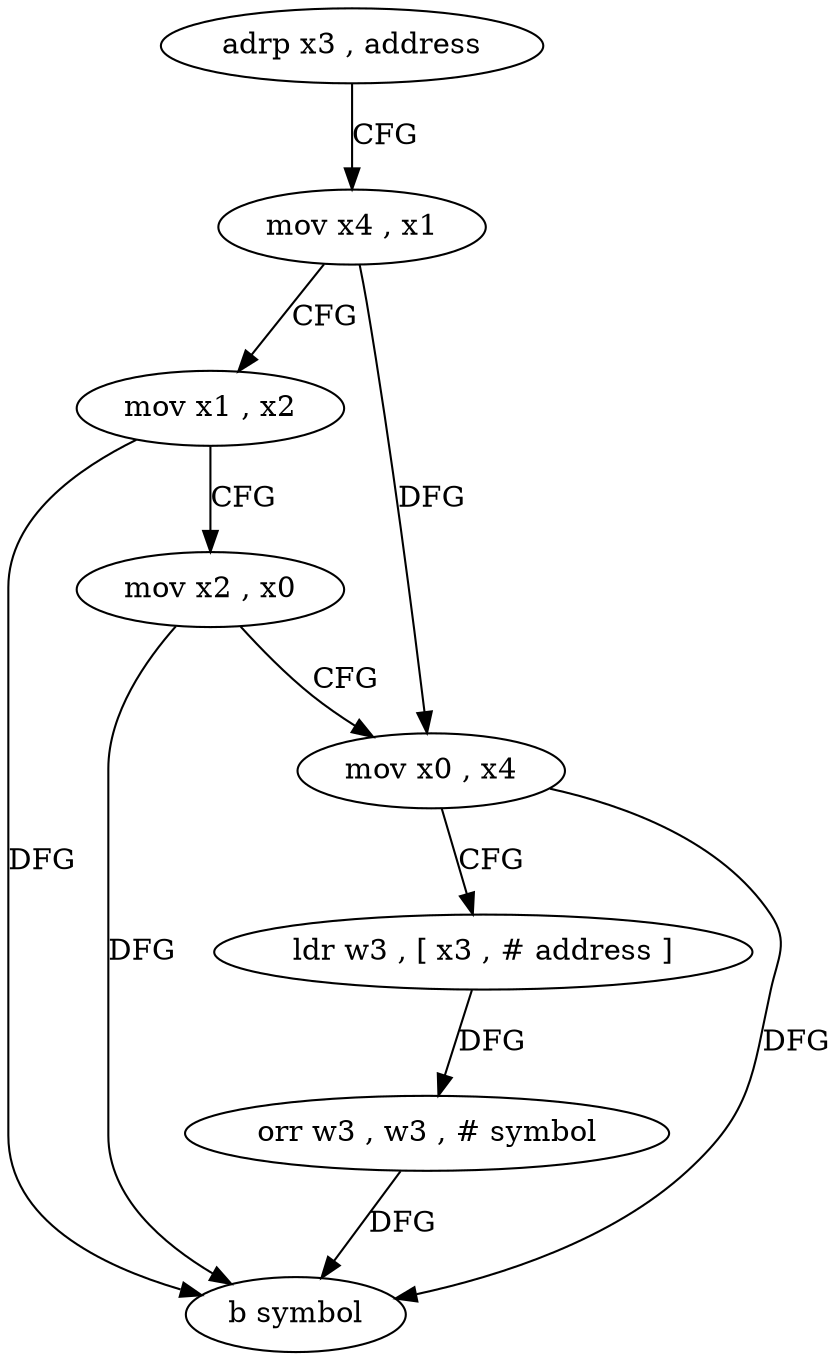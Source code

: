 digraph "func" {
"4256168" [label = "adrp x3 , address" ]
"4256172" [label = "mov x4 , x1" ]
"4256176" [label = "mov x1 , x2" ]
"4256180" [label = "mov x2 , x0" ]
"4256184" [label = "mov x0 , x4" ]
"4256188" [label = "ldr w3 , [ x3 , # address ]" ]
"4256192" [label = "orr w3 , w3 , # symbol" ]
"4256196" [label = "b symbol" ]
"4256168" -> "4256172" [ label = "CFG" ]
"4256172" -> "4256176" [ label = "CFG" ]
"4256172" -> "4256184" [ label = "DFG" ]
"4256176" -> "4256180" [ label = "CFG" ]
"4256176" -> "4256196" [ label = "DFG" ]
"4256180" -> "4256184" [ label = "CFG" ]
"4256180" -> "4256196" [ label = "DFG" ]
"4256184" -> "4256188" [ label = "CFG" ]
"4256184" -> "4256196" [ label = "DFG" ]
"4256188" -> "4256192" [ label = "DFG" ]
"4256192" -> "4256196" [ label = "DFG" ]
}
